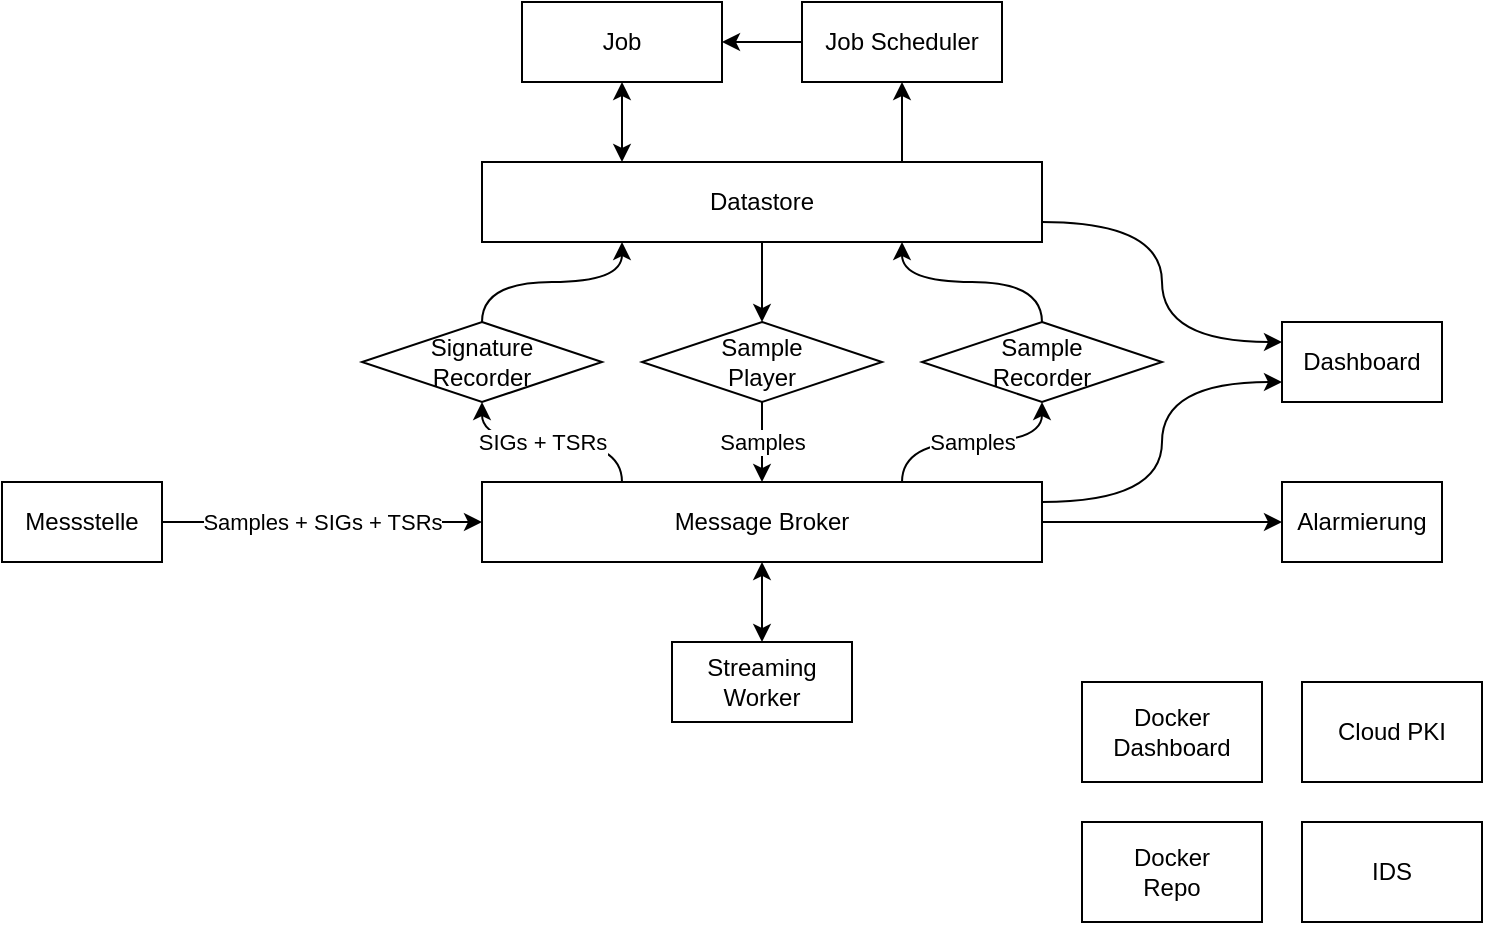 <mxfile>
    <diagram id="JwqLcvtjJngPQB9pGFhd" name="Page-1">
        <mxGraphModel dx="1147" dy="357" grid="1" gridSize="10" guides="1" tooltips="1" connect="1" arrows="1" fold="1" page="1" pageScale="1" pageWidth="850" pageHeight="1100" math="0" shadow="0">
            <root>
                <mxCell id="0"/>
                <mxCell id="1" parent="0"/>
                <mxCell id="2" value="Job" style="rounded=0;whiteSpace=wrap;html=1;" parent="1" vertex="1">
                    <mxGeometry x="300" y="200" width="100" height="40" as="geometry"/>
                </mxCell>
                <mxCell id="21" style="edgeStyle=orthogonalEdgeStyle;curved=1;html=1;exitX=0;exitY=0.5;exitDx=0;exitDy=0;entryX=1;entryY=0.5;entryDx=0;entryDy=0;targetPerimeterSpacing=0;" parent="1" source="3" target="2" edge="1">
                    <mxGeometry relative="1" as="geometry"/>
                </mxCell>
                <mxCell id="3" value="Job Scheduler" style="rounded=0;whiteSpace=wrap;html=1;" parent="1" vertex="1">
                    <mxGeometry x="440" y="200" width="100" height="40" as="geometry"/>
                </mxCell>
                <mxCell id="19" style="edgeStyle=orthogonalEdgeStyle;html=1;exitX=0.25;exitY=0;exitDx=0;exitDy=0;entryX=0.5;entryY=1;entryDx=0;entryDy=0;targetPerimeterSpacing=0;curved=1;startArrow=classic;startFill=1;" parent="1" source="4" target="2" edge="1">
                    <mxGeometry relative="1" as="geometry"/>
                </mxCell>
                <mxCell id="20" value="" style="edgeStyle=orthogonalEdgeStyle;curved=1;html=1;targetPerimeterSpacing=0;exitX=0.75;exitY=0;exitDx=0;exitDy=0;" parent="1" source="4" target="3" edge="1">
                    <mxGeometry relative="1" as="geometry"/>
                </mxCell>
                <mxCell id="30" style="edgeStyle=orthogonalEdgeStyle;curved=1;html=1;exitX=1;exitY=0.75;exitDx=0;exitDy=0;entryX=0;entryY=0.25;entryDx=0;entryDy=0;startArrow=none;startFill=0;targetPerimeterSpacing=0;" parent="1" source="4" target="26" edge="1">
                    <mxGeometry relative="1" as="geometry"/>
                </mxCell>
                <mxCell id="36" style="edgeStyle=orthogonalEdgeStyle;curved=1;html=1;exitX=0.5;exitY=1;exitDx=0;exitDy=0;entryX=0.5;entryY=0;entryDx=0;entryDy=0;startArrow=none;startFill=0;targetPerimeterSpacing=0;" parent="1" source="4" target="15" edge="1">
                    <mxGeometry relative="1" as="geometry"/>
                </mxCell>
                <mxCell id="4" value="Datastore" style="rounded=0;whiteSpace=wrap;html=1;" parent="1" vertex="1">
                    <mxGeometry x="280" y="280" width="280" height="40" as="geometry"/>
                </mxCell>
                <mxCell id="23" value="Samples" style="edgeStyle=orthogonalEdgeStyle;curved=1;html=1;exitX=0.75;exitY=0;exitDx=0;exitDy=0;entryX=0.5;entryY=1;entryDx=0;entryDy=0;startArrow=none;startFill=0;targetPerimeterSpacing=0;" parent="1" source="5" target="16" edge="1">
                    <mxGeometry relative="1" as="geometry"/>
                </mxCell>
                <mxCell id="28" style="edgeStyle=orthogonalEdgeStyle;curved=1;html=1;exitX=0.5;exitY=1;exitDx=0;exitDy=0;entryX=0.5;entryY=0;entryDx=0;entryDy=0;startArrow=none;startFill=0;targetPerimeterSpacing=0;strokeColor=none;" parent="1" source="5" target="27" edge="1">
                    <mxGeometry relative="1" as="geometry"/>
                </mxCell>
                <mxCell id="31" style="edgeStyle=orthogonalEdgeStyle;curved=1;html=1;exitX=1;exitY=0.25;exitDx=0;exitDy=0;entryX=0;entryY=0.75;entryDx=0;entryDy=0;startArrow=none;startFill=0;targetPerimeterSpacing=0;" parent="1" source="5" target="26" edge="1">
                    <mxGeometry relative="1" as="geometry"/>
                </mxCell>
                <mxCell id="35" style="edgeStyle=orthogonalEdgeStyle;curved=1;html=1;exitX=1;exitY=0.5;exitDx=0;exitDy=0;entryX=0;entryY=0.5;entryDx=0;entryDy=0;startArrow=none;startFill=0;targetPerimeterSpacing=0;" parent="1" source="5" target="34" edge="1">
                    <mxGeometry relative="1" as="geometry"/>
                </mxCell>
                <mxCell id="41" style="edgeStyle=orthogonalEdgeStyle;curved=1;html=1;exitX=0.25;exitY=0;exitDx=0;exitDy=0;entryX=0.5;entryY=1;entryDx=0;entryDy=0;startArrow=none;startFill=0;targetPerimeterSpacing=0;" parent="1" source="5" target="38" edge="1">
                    <mxGeometry relative="1" as="geometry"/>
                </mxCell>
                <mxCell id="45" value="SIGs + TSRs" style="edgeLabel;html=1;align=center;verticalAlign=middle;resizable=0;points=[];" parent="41" vertex="1" connectable="0">
                    <mxGeometry x="0.567" y="-10" relative="1" as="geometry">
                        <mxPoint x="26" y="10" as="offset"/>
                    </mxGeometry>
                </mxCell>
                <mxCell id="5" value="Message Broker" style="rounded=0;whiteSpace=wrap;html=1;" parent="1" vertex="1">
                    <mxGeometry x="280" y="440" width="280" height="40" as="geometry"/>
                </mxCell>
                <mxCell id="43" style="edgeStyle=orthogonalEdgeStyle;curved=1;html=1;exitX=1;exitY=0.5;exitDx=0;exitDy=0;entryX=0;entryY=0.5;entryDx=0;entryDy=0;startArrow=none;startFill=0;targetPerimeterSpacing=0;" parent="1" source="6" target="5" edge="1">
                    <mxGeometry relative="1" as="geometry"/>
                </mxCell>
                <mxCell id="44" value="Samples + SIGs + TSRs" style="edgeLabel;html=1;align=center;verticalAlign=middle;resizable=0;points=[];" parent="43" vertex="1" connectable="0">
                    <mxGeometry x="0.183" y="-1" relative="1" as="geometry">
                        <mxPoint x="-15" y="-1" as="offset"/>
                    </mxGeometry>
                </mxCell>
                <mxCell id="6" value="Messstelle" style="rounded=0;whiteSpace=wrap;html=1;" parent="1" vertex="1">
                    <mxGeometry x="40" y="440" width="80" height="40" as="geometry"/>
                </mxCell>
                <mxCell id="37" value="Samples" style="edgeStyle=orthogonalEdgeStyle;curved=1;html=1;exitX=0.5;exitY=1;exitDx=0;exitDy=0;entryX=0.5;entryY=0;entryDx=0;entryDy=0;startArrow=none;startFill=0;targetPerimeterSpacing=0;" parent="1" source="15" target="5" edge="1">
                    <mxGeometry relative="1" as="geometry"/>
                </mxCell>
                <mxCell id="15" value="Sample&lt;br&gt;Player" style="rhombus;whiteSpace=wrap;html=1;" parent="1" vertex="1">
                    <mxGeometry x="360" y="360" width="120" height="40" as="geometry"/>
                </mxCell>
                <mxCell id="24" style="edgeStyle=orthogonalEdgeStyle;curved=1;html=1;exitX=0.5;exitY=0;exitDx=0;exitDy=0;entryX=0.75;entryY=1;entryDx=0;entryDy=0;startArrow=none;startFill=0;targetPerimeterSpacing=0;" parent="1" source="16" target="4" edge="1">
                    <mxGeometry relative="1" as="geometry"/>
                </mxCell>
                <mxCell id="16" value="Sample &lt;br&gt;Recorder" style="rhombus;whiteSpace=wrap;html=1;" parent="1" vertex="1">
                    <mxGeometry x="500" y="360" width="120" height="40" as="geometry"/>
                </mxCell>
                <mxCell id="26" value="Dashboard" style="rounded=0;whiteSpace=wrap;html=1;" parent="1" vertex="1">
                    <mxGeometry x="680" y="360" width="80" height="40" as="geometry"/>
                </mxCell>
                <mxCell id="29" style="edgeStyle=orthogonalEdgeStyle;curved=1;html=1;exitX=0.5;exitY=0;exitDx=0;exitDy=0;entryX=0.5;entryY=1;entryDx=0;entryDy=0;startArrow=classic;startFill=1;targetPerimeterSpacing=0;" parent="1" source="27" target="5" edge="1">
                    <mxGeometry relative="1" as="geometry"/>
                </mxCell>
                <mxCell id="27" value="Streaming Worker" style="rounded=0;whiteSpace=wrap;html=1;" parent="1" vertex="1">
                    <mxGeometry x="375" y="520" width="90" height="40" as="geometry"/>
                </mxCell>
                <mxCell id="34" value="Alarmierung" style="rounded=0;whiteSpace=wrap;html=1;" parent="1" vertex="1">
                    <mxGeometry x="680" y="440" width="80" height="40" as="geometry"/>
                </mxCell>
                <mxCell id="42" style="edgeStyle=orthogonalEdgeStyle;curved=1;html=1;exitX=0.5;exitY=0;exitDx=0;exitDy=0;entryX=0.25;entryY=1;entryDx=0;entryDy=0;startArrow=none;startFill=0;targetPerimeterSpacing=0;" parent="1" source="38" target="4" edge="1">
                    <mxGeometry relative="1" as="geometry"/>
                </mxCell>
                <mxCell id="38" value="Signature&lt;br&gt;Recorder" style="rhombus;whiteSpace=wrap;html=1;" parent="1" vertex="1">
                    <mxGeometry x="220" y="360" width="120" height="40" as="geometry"/>
                </mxCell>
                <mxCell id="47" value="Docker&lt;br&gt;Dashboard" style="rounded=0;whiteSpace=wrap;html=1;" parent="1" vertex="1">
                    <mxGeometry x="580" y="540" width="90" height="50" as="geometry"/>
                </mxCell>
                <mxCell id="48" value="IDS" style="rounded=0;whiteSpace=wrap;html=1;" parent="1" vertex="1">
                    <mxGeometry x="690" y="610" width="90" height="50" as="geometry"/>
                </mxCell>
                <mxCell id="49" value="Docker&lt;br&gt;Repo" style="rounded=0;whiteSpace=wrap;html=1;" parent="1" vertex="1">
                    <mxGeometry x="580" y="610" width="90" height="50" as="geometry"/>
                </mxCell>
                <mxCell id="50" value="Cloud PKI" style="rounded=0;whiteSpace=wrap;html=1;" parent="1" vertex="1">
                    <mxGeometry x="690" y="540" width="90" height="50" as="geometry"/>
                </mxCell>
            </root>
        </mxGraphModel>
    </diagram>
</mxfile>
